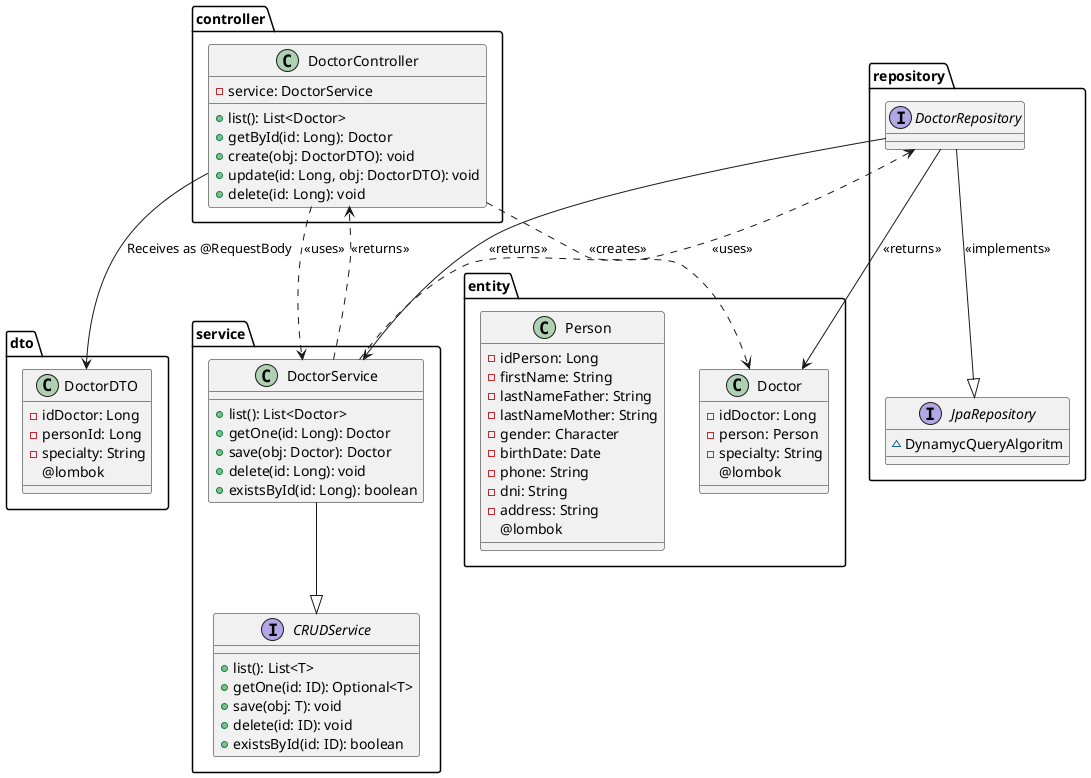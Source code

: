 @startuml hu25
package repository {
  interface DoctorRepository {
  }

  interface JpaRepository {
    ~DynamycQueryAlgoritm
  }
}

package controller {
  class DoctorController {
    -service: DoctorService
    +list(): List<Doctor>
    +getById(id: Long): Doctor
    +create(obj: DoctorDTO): void
    +update(id: Long, obj: DoctorDTO): void
    +delete(id: Long): void
  }
}

package service {

  class DoctorService {
    +list(): List<Doctor>
    +getOne(id: Long): Doctor
    +save(obj: Doctor): Doctor
    +delete(id: Long): void
    +existsById(id: Long): boolean

  }

  interface CRUDService{
    +list(): List<T>
    +getOne(id: ID): Optional<T>
    +save(obj: T): void
    +delete(id: ID): void
    +existsById(id: ID): boolean
  }
}

package dto {
  class DoctorDTO {
    -idDoctor: Long
    -personId: Long
    -specialty: String
    @lombok
  }
}

package entity {
  class Doctor {
    -idDoctor: Long
    -person: Person
    -specialty: String
    @lombok
  }
  class Person {
    -idPerson: Long
    -firstName: String
    -lastNameFather: String
    -lastNameMother: String
    -gender: Character
    -birthDate: Date
    -phone: String
    -dni: String
    -address: String
    @lombok
  }
}

DoctorController ..> DoctorService : <<uses>>
DoctorController --> DoctorDTO : Receives as @RequestBody
DoctorController ..> Doctor : <<creates>>

DoctorService..> DoctorController: <<returns>>
DoctorService --|> CRUDService
DoctorService ..> DoctorRepository : <<uses>>

DoctorRepository --> DoctorService : <<returns>>
DoctorRepository --> Doctor : <<returns>>
DoctorRepository --|> JpaRepository: <<implements>>
@enduml
